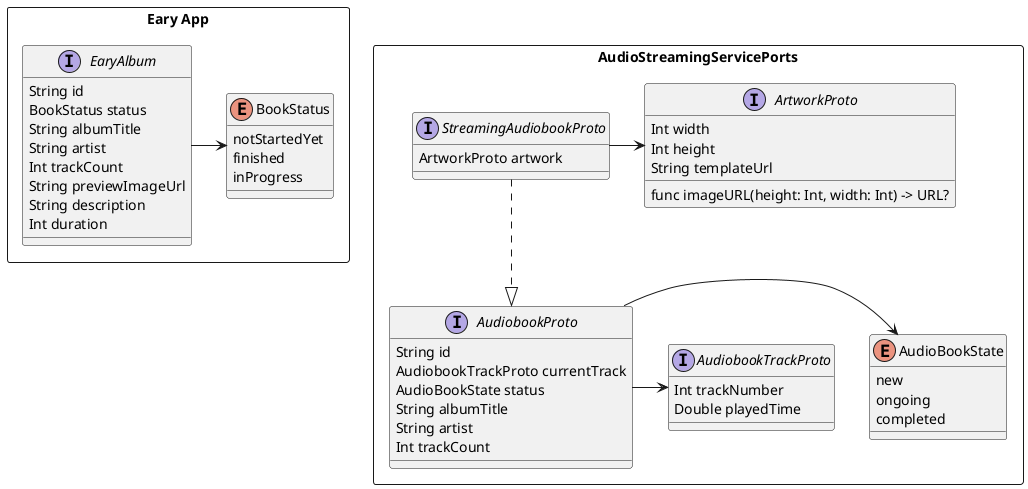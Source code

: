 @startuml


package "Eary App" <<Rectangle>> {

    interface EaryAlbum {
        String id
        BookStatus status
        String albumTitle
        String artist
        Int trackCount
        String previewImageUrl
        String description
        Int duration
    }

    enum BookStatus {
        notStartedYet
        finished
        inProgress
    }

}

package "AudioStreamingServicePorts" <<Rectangle>> {

    interface AudiobookProto {
        String id
        AudiobookTrackProto currentTrack
        AudioBookState status
        String albumTitle
        String artist
        Int trackCount
    }

    enum AudioBookState {
        new
        ongoing
        completed
    }

    interface StreamingAudiobookProto {
        ArtworkProto artwork
    }

    interface ArtworkProto {
        Int width
        Int height
        String templateUrl
        {method} func imageURL(height: Int, width: Int) -> URL?
    }

    interface AudiobookTrackProto {
        Int trackNumber
        Double playedTime
    }
}


EaryAlbum -> BookStatus
AudiobookProto -> AudioBookState
StreamingAudiobookProto ..|> AudiobookProto
StreamingAudiobookProto -> ArtworkProto
AudiobookProto -> AudiobookTrackProto
@enduml

